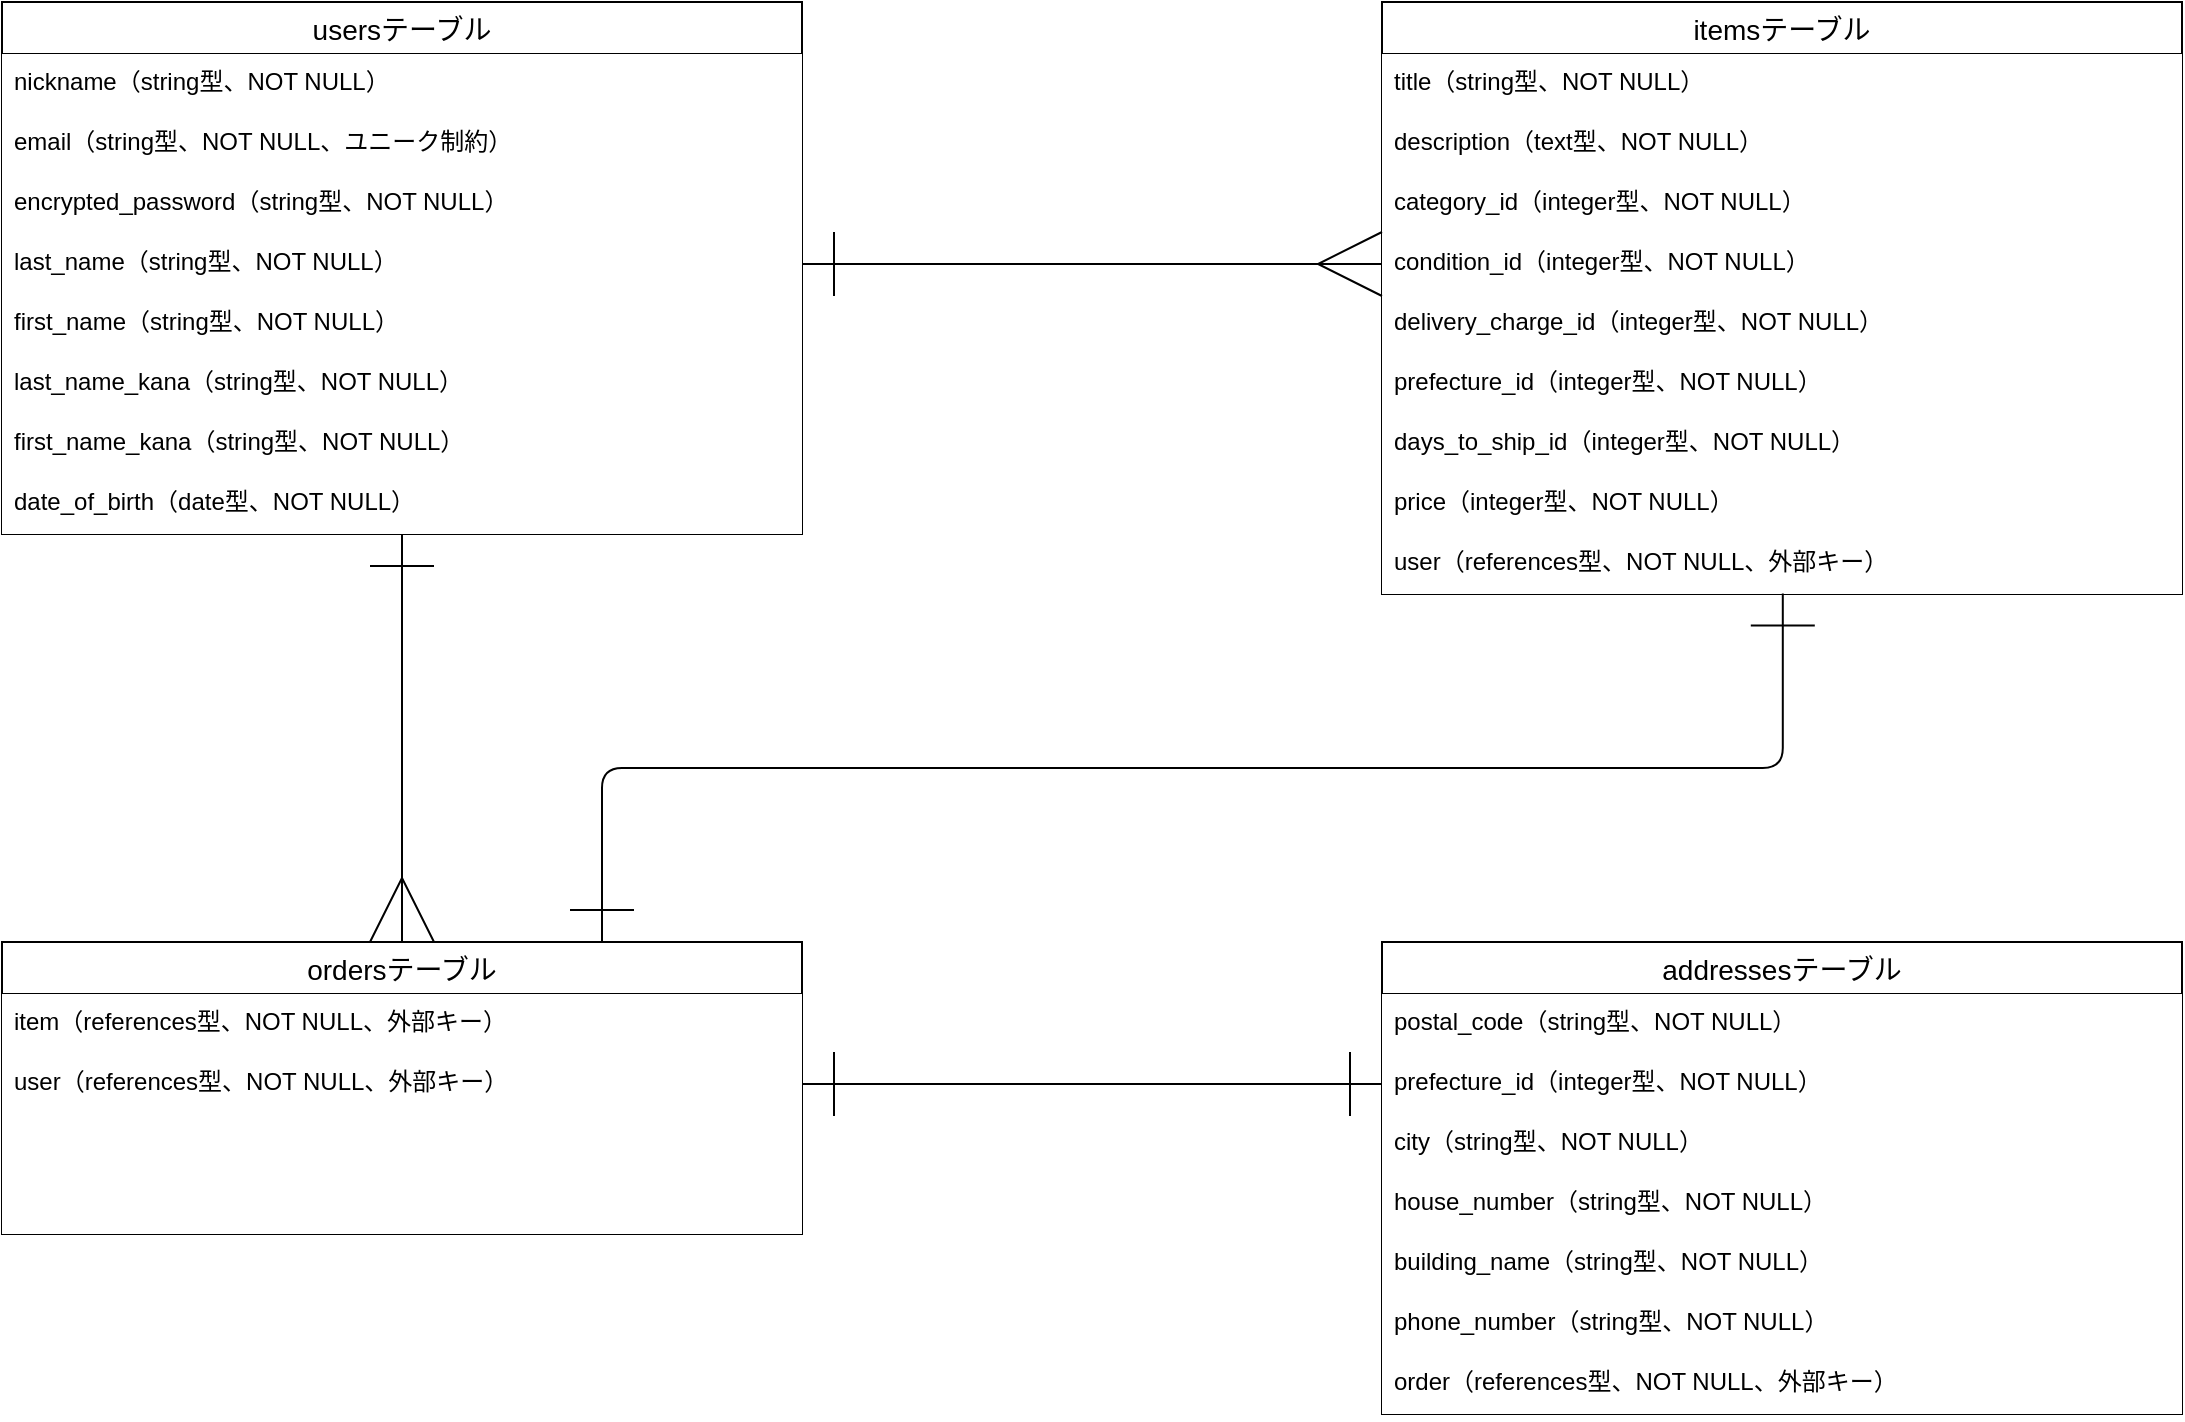 <mxfile>
    <diagram id="-23kNHG5RWeZAGQSXykM" name="ページ1">
        <mxGraphModel dx="1421" dy="716" grid="1" gridSize="10" guides="1" tooltips="1" connect="1" arrows="1" fold="1" page="1" pageScale="1" pageWidth="1169" pageHeight="827" math="0" shadow="0">
            <root>
                <mxCell id="0"/>
                <mxCell id="1" parent="0"/>
                <mxCell id="28" value="usersテーブル" style="swimlane;fontStyle=0;childLayout=stackLayout;horizontal=1;startSize=26;horizontalStack=0;resizeParent=1;resizeParentMax=0;resizeLast=0;collapsible=1;marginBottom=0;align=center;fontSize=14;strokeColor=default;" parent="1" vertex="1">
                    <mxGeometry x="40" y="40" width="400" height="266" as="geometry"/>
                </mxCell>
                <mxCell id="29" value="nickname（string型、NOT NULL）" style="text;strokeColor=none;fillColor=default;spacingLeft=4;spacingRight=4;overflow=hidden;rotatable=0;points=[[0,0.5],[1,0.5]];portConstraint=eastwest;fontSize=12;" parent="28" vertex="1">
                    <mxGeometry y="26" width="400" height="30" as="geometry"/>
                </mxCell>
                <mxCell id="30" value="email（string型、NOT NULL、ユニーク制約）" style="text;strokeColor=none;fillColor=default;spacingLeft=4;spacingRight=4;overflow=hidden;rotatable=0;points=[[0,0.5],[1,0.5]];portConstraint=eastwest;fontSize=12;" parent="28" vertex="1">
                    <mxGeometry y="56" width="400" height="30" as="geometry"/>
                </mxCell>
                <mxCell id="45" value="encrypted_password（string型、NOT NULL）" style="text;strokeColor=none;fillColor=default;spacingLeft=4;spacingRight=4;overflow=hidden;rotatable=0;points=[[0,0.5],[1,0.5]];portConstraint=eastwest;fontSize=12;" parent="28" vertex="1">
                    <mxGeometry y="86" width="400" height="30" as="geometry"/>
                </mxCell>
                <mxCell id="46" value="last_name（string型、NOT NULL）" style="text;strokeColor=none;fillColor=default;spacingLeft=4;spacingRight=4;overflow=hidden;rotatable=0;points=[[0,0.5],[1,0.5]];portConstraint=eastwest;fontSize=12;" parent="28" vertex="1">
                    <mxGeometry y="116" width="400" height="30" as="geometry"/>
                </mxCell>
                <mxCell id="47" value="first_name（string型、NOT NULL）" style="text;strokeColor=none;fillColor=default;spacingLeft=4;spacingRight=4;overflow=hidden;rotatable=0;points=[[0,0.5],[1,0.5]];portConstraint=eastwest;fontSize=12;" parent="28" vertex="1">
                    <mxGeometry y="146" width="400" height="30" as="geometry"/>
                </mxCell>
                <mxCell id="48" value="last_name_kana（string型、NOT NULL）" style="text;strokeColor=none;fillColor=default;spacingLeft=4;spacingRight=4;overflow=hidden;rotatable=0;points=[[0,0.5],[1,0.5]];portConstraint=eastwest;fontSize=12;" parent="28" vertex="1">
                    <mxGeometry y="176" width="400" height="30" as="geometry"/>
                </mxCell>
                <mxCell id="31" value="first_name_kana（string型、NOT NULL）" style="text;strokeColor=none;fillColor=default;spacingLeft=4;spacingRight=4;overflow=hidden;rotatable=0;points=[[0,0.5],[1,0.5]];portConstraint=eastwest;fontSize=12;" parent="28" vertex="1">
                    <mxGeometry y="206" width="400" height="30" as="geometry"/>
                </mxCell>
                <mxCell id="78" value="date_of_birth（date型、NOT NULL）" style="text;strokeColor=none;fillColor=default;spacingLeft=4;spacingRight=4;overflow=hidden;rotatable=0;points=[[0,0.5],[1,0.5]];portConstraint=eastwest;fontSize=12;" parent="28" vertex="1">
                    <mxGeometry y="236" width="400" height="30" as="geometry"/>
                </mxCell>
                <mxCell id="92" value="itemsテーブル" style="swimlane;fontStyle=0;childLayout=stackLayout;horizontal=1;startSize=26;horizontalStack=0;resizeParent=1;resizeParentMax=0;resizeLast=0;collapsible=1;marginBottom=0;align=center;fontSize=14;strokeColor=default;" parent="1" vertex="1">
                    <mxGeometry x="730" y="40" width="400" height="296" as="geometry"/>
                </mxCell>
                <mxCell id="93" value="title（string型、NOT NULL）" style="text;strokeColor=none;fillColor=default;spacingLeft=4;spacingRight=4;overflow=hidden;rotatable=0;points=[[0,0.5],[1,0.5]];portConstraint=eastwest;fontSize=12;" parent="92" vertex="1">
                    <mxGeometry y="26" width="400" height="30" as="geometry"/>
                </mxCell>
                <mxCell id="94" value="description（text型、NOT NULL）" style="text;strokeColor=none;fillColor=default;spacingLeft=4;spacingRight=4;overflow=hidden;rotatable=0;points=[[0,0.5],[1,0.5]];portConstraint=eastwest;fontSize=12;" parent="92" vertex="1">
                    <mxGeometry y="56" width="400" height="30" as="geometry"/>
                </mxCell>
                <mxCell id="95" value="category_id（integer型、NOT NULL）" style="text;strokeColor=none;fillColor=default;spacingLeft=4;spacingRight=4;overflow=hidden;rotatable=0;points=[[0,0.5],[1,0.5]];portConstraint=eastwest;fontSize=12;" parent="92" vertex="1">
                    <mxGeometry y="86" width="400" height="30" as="geometry"/>
                </mxCell>
                <mxCell id="96" value="condition_id（integer型、NOT NULL）" style="text;strokeColor=none;fillColor=default;spacingLeft=4;spacingRight=4;overflow=hidden;rotatable=0;points=[[0,0.5],[1,0.5]];portConstraint=eastwest;fontSize=12;" parent="92" vertex="1">
                    <mxGeometry y="116" width="400" height="30" as="geometry"/>
                </mxCell>
                <mxCell id="97" value="delivery_charge_id（integer型、NOT NULL）" style="text;strokeColor=none;fillColor=default;spacingLeft=4;spacingRight=4;overflow=hidden;rotatable=0;points=[[0,0.5],[1,0.5]];portConstraint=eastwest;fontSize=12;" parent="92" vertex="1">
                    <mxGeometry y="146" width="400" height="30" as="geometry"/>
                </mxCell>
                <mxCell id="98" value="prefecture_id（integer型、NOT NULL）" style="text;strokeColor=none;fillColor=default;spacingLeft=4;spacingRight=4;overflow=hidden;rotatable=0;points=[[0,0.5],[1,0.5]];portConstraint=eastwest;fontSize=12;" parent="92" vertex="1">
                    <mxGeometry y="176" width="400" height="30" as="geometry"/>
                </mxCell>
                <mxCell id="99" value="days_to_ship_id（integer型、NOT NULL）" style="text;strokeColor=none;fillColor=default;spacingLeft=4;spacingRight=4;overflow=hidden;rotatable=0;points=[[0,0.5],[1,0.5]];portConstraint=eastwest;fontSize=12;" parent="92" vertex="1">
                    <mxGeometry y="206" width="400" height="30" as="geometry"/>
                </mxCell>
                <mxCell id="100" value="price（integer型、NOT NULL）" style="text;strokeColor=none;fillColor=default;spacingLeft=4;spacingRight=4;overflow=hidden;rotatable=0;points=[[0,0.5],[1,0.5]];portConstraint=eastwest;fontSize=12;" parent="92" vertex="1">
                    <mxGeometry y="236" width="400" height="30" as="geometry"/>
                </mxCell>
                <mxCell id="101" value="user（references型、NOT NULL、外部キー）" style="text;strokeColor=none;fillColor=default;spacingLeft=4;spacingRight=4;overflow=hidden;rotatable=0;points=[[0,0.5],[1,0.5]];portConstraint=eastwest;fontSize=12;" parent="92" vertex="1">
                    <mxGeometry y="266" width="400" height="30" as="geometry"/>
                </mxCell>
                <mxCell id="103" style="edgeStyle=none;html=1;exitX=1;exitY=0.5;exitDx=0;exitDy=0;entryX=0;entryY=0.5;entryDx=0;entryDy=0;startArrow=ERone;startFill=0;endArrow=ERmany;endFill=0;startSize=30;sourcePerimeterSpacing=0;endSize=30;" parent="1" source="46" target="96" edge="1">
                    <mxGeometry relative="1" as="geometry"/>
                </mxCell>
                <mxCell id="141" style="edgeStyle=orthogonalEdgeStyle;html=1;exitX=0.5;exitY=0;exitDx=0;exitDy=0;startArrow=ERmany;startFill=0;endArrow=ERone;endFill=0;startSize=30;endSize=30;sourcePerimeterSpacing=0;entryX=0.5;entryY=1;entryDx=0;entryDy=0;" parent="1" source="104" target="28" edge="1">
                    <mxGeometry relative="1" as="geometry">
                        <mxPoint x="240.333" y="310" as="targetPoint"/>
                    </mxGeometry>
                </mxCell>
                <mxCell id="142" style="edgeStyle=orthogonalEdgeStyle;html=1;exitX=0.75;exitY=0;exitDx=0;exitDy=0;startArrow=ERone;startFill=0;endArrow=ERone;endFill=0;startSize=30;endSize=30;sourcePerimeterSpacing=0;entryX=0.501;entryY=0.992;entryDx=0;entryDy=0;entryPerimeter=0;" parent="1" source="104" target="101" edge="1">
                    <mxGeometry relative="1" as="geometry">
                        <mxPoint x="930" y="340" as="targetPoint"/>
                    </mxGeometry>
                </mxCell>
                <mxCell id="104" value="ordersテーブル" style="swimlane;fontStyle=0;childLayout=stackLayout;horizontal=1;startSize=26;horizontalStack=0;resizeParent=1;resizeParentMax=0;resizeLast=0;collapsible=1;marginBottom=0;align=center;fontSize=14;strokeColor=default;" parent="1" vertex="1">
                    <mxGeometry x="40" y="510" width="400" height="146" as="geometry"/>
                </mxCell>
                <mxCell id="106" value="item（references型、NOT NULL、外部キー）" style="text;strokeColor=none;fillColor=default;spacingLeft=4;spacingRight=4;overflow=hidden;rotatable=0;points=[[0,0.5],[1,0.5]];portConstraint=eastwest;fontSize=12;" parent="104" vertex="1">
                    <mxGeometry y="26" width="400" height="30" as="geometry"/>
                </mxCell>
                <mxCell id="105" value="user（references型、NOT NULL、外部キー）" style="text;strokeColor=none;fillColor=default;spacingLeft=4;spacingRight=4;overflow=hidden;rotatable=0;points=[[0,0.5],[1,0.5]];portConstraint=eastwest;fontSize=12;" parent="104" vertex="1">
                    <mxGeometry y="56" width="400" height="30" as="geometry"/>
                </mxCell>
                <mxCell id="126" style="text;strokeColor=none;fillColor=default;spacingLeft=4;spacingRight=4;overflow=hidden;rotatable=0;points=[[0,0.5],[1,0.5]];portConstraint=eastwest;fontSize=12;" parent="104" vertex="1">
                    <mxGeometry y="86" width="400" height="30" as="geometry"/>
                </mxCell>
                <mxCell id="128" style="text;strokeColor=none;fillColor=default;spacingLeft=4;spacingRight=4;overflow=hidden;rotatable=0;points=[[0,0.5],[1,0.5]];portConstraint=eastwest;fontSize=12;" parent="104" vertex="1">
                    <mxGeometry y="116" width="400" height="30" as="geometry"/>
                </mxCell>
                <mxCell id="115" value="addressesテーブル" style="swimlane;fontStyle=0;childLayout=stackLayout;horizontal=1;startSize=26;horizontalStack=0;resizeParent=1;resizeParentMax=0;resizeLast=0;collapsible=1;marginBottom=0;align=center;fontSize=14;strokeColor=default;" parent="1" vertex="1">
                    <mxGeometry x="730" y="510" width="400" height="236" as="geometry"/>
                </mxCell>
                <mxCell id="116" value="postal_code（string型、NOT NULL）" style="text;strokeColor=none;fillColor=default;spacingLeft=4;spacingRight=4;overflow=hidden;rotatable=0;points=[[0,0.5],[1,0.5]];portConstraint=eastwest;fontSize=12;" parent="115" vertex="1">
                    <mxGeometry y="26" width="400" height="30" as="geometry"/>
                </mxCell>
                <mxCell id="117" value="prefecture_id（integer型、NOT NULL）" style="text;strokeColor=none;fillColor=default;spacingLeft=4;spacingRight=4;overflow=hidden;rotatable=0;points=[[0,0.5],[1,0.5]];portConstraint=eastwest;fontSize=12;" parent="115" vertex="1">
                    <mxGeometry y="56" width="400" height="30" as="geometry"/>
                </mxCell>
                <mxCell id="118" value="city（string型、NOT NULL）" style="text;strokeColor=none;fillColor=default;spacingLeft=4;spacingRight=4;overflow=hidden;rotatable=0;points=[[0,0.5],[1,0.5]];portConstraint=eastwest;fontSize=12;" parent="115" vertex="1">
                    <mxGeometry y="86" width="400" height="30" as="geometry"/>
                </mxCell>
                <mxCell id="119" value="house_number（string型、NOT NULL）" style="text;strokeColor=none;fillColor=default;spacingLeft=4;spacingRight=4;overflow=hidden;rotatable=0;points=[[0,0.5],[1,0.5]];portConstraint=eastwest;fontSize=12;" parent="115" vertex="1">
                    <mxGeometry y="116" width="400" height="30" as="geometry"/>
                </mxCell>
                <mxCell id="120" value="building_name（string型、NOT NULL）" style="text;strokeColor=none;fillColor=default;spacingLeft=4;spacingRight=4;overflow=hidden;rotatable=0;points=[[0,0.5],[1,0.5]];portConstraint=eastwest;fontSize=12;" parent="115" vertex="1">
                    <mxGeometry y="146" width="400" height="30" as="geometry"/>
                </mxCell>
                <mxCell id="121" value="phone_number（string型、NOT NULL）" style="text;strokeColor=none;fillColor=default;spacingLeft=4;spacingRight=4;overflow=hidden;rotatable=0;points=[[0,0.5],[1,0.5]];portConstraint=eastwest;fontSize=12;" parent="115" vertex="1">
                    <mxGeometry y="176" width="400" height="30" as="geometry"/>
                </mxCell>
                <mxCell id="124" value="order（references型、NOT NULL、外部キー）" style="text;strokeColor=none;fillColor=default;spacingLeft=4;spacingRight=4;overflow=hidden;rotatable=0;points=[[0,0.5],[1,0.5]];portConstraint=eastwest;fontSize=12;" parent="115" vertex="1">
                    <mxGeometry y="206" width="400" height="30" as="geometry"/>
                </mxCell>
                <mxCell id="140" style="edgeStyle=orthogonalEdgeStyle;html=1;exitX=1;exitY=0.5;exitDx=0;exitDy=0;entryX=0;entryY=0.5;entryDx=0;entryDy=0;startArrow=ERone;startFill=0;endArrow=ERone;endFill=0;startSize=30;endSize=30;sourcePerimeterSpacing=0;" parent="1" source="105" target="117" edge="1">
                    <mxGeometry relative="1" as="geometry"/>
                </mxCell>
            </root>
        </mxGraphModel>
    </diagram>
</mxfile>